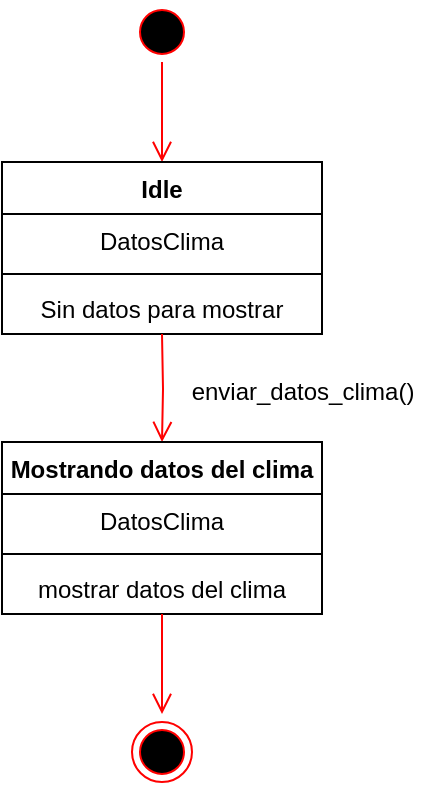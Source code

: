 <mxfile version="24.2.2" type="google">
  <diagram name="Página-1" id="kyNNvlNXIgBIGgoHtG8m">
    <mxGraphModel grid="1" page="1" gridSize="10" guides="1" tooltips="1" connect="1" arrows="1" fold="1" pageScale="1" pageWidth="827" pageHeight="1169" math="0" shadow="0">
      <root>
        <mxCell id="0" />
        <mxCell id="1" parent="0" />
        <mxCell id="u957ZreWrMzj7vGurl29-1" value="" style="ellipse;html=1;shape=startState;fillColor=#000000;strokeColor=#ff0000;" vertex="1" parent="1">
          <mxGeometry x="180" y="20" width="30" height="30" as="geometry" />
        </mxCell>
        <mxCell id="u957ZreWrMzj7vGurl29-2" value="" style="edgeStyle=orthogonalEdgeStyle;html=1;verticalAlign=bottom;endArrow=open;endSize=8;strokeColor=#ff0000;rounded=0;" edge="1" parent="1" source="u957ZreWrMzj7vGurl29-1">
          <mxGeometry relative="1" as="geometry">
            <mxPoint x="195" y="100" as="targetPoint" />
          </mxGeometry>
        </mxCell>
        <mxCell id="u957ZreWrMzj7vGurl29-3" value="Idle" style="swimlane;fontStyle=1;align=center;verticalAlign=top;childLayout=stackLayout;horizontal=1;startSize=26;horizontalStack=0;resizeParent=1;resizeParentMax=0;resizeLast=0;collapsible=1;marginBottom=0;whiteSpace=wrap;html=1;" vertex="1" parent="1">
          <mxGeometry x="115" y="100" width="160" height="86" as="geometry" />
        </mxCell>
        <mxCell id="u957ZreWrMzj7vGurl29-4" value="DatosClima" style="text;strokeColor=none;fillColor=none;align=center;verticalAlign=top;spacingLeft=4;spacingRight=4;overflow=hidden;rotatable=0;points=[[0,0.5],[1,0.5]];portConstraint=eastwest;whiteSpace=wrap;html=1;" vertex="1" parent="u957ZreWrMzj7vGurl29-3">
          <mxGeometry y="26" width="160" height="26" as="geometry" />
        </mxCell>
        <mxCell id="u957ZreWrMzj7vGurl29-5" value="" style="line;strokeWidth=1;fillColor=none;align=left;verticalAlign=middle;spacingTop=-1;spacingLeft=3;spacingRight=3;rotatable=0;labelPosition=right;points=[];portConstraint=eastwest;strokeColor=inherit;" vertex="1" parent="u957ZreWrMzj7vGurl29-3">
          <mxGeometry y="52" width="160" height="8" as="geometry" />
        </mxCell>
        <mxCell id="u957ZreWrMzj7vGurl29-6" value="Sin datos para mostrar" style="text;strokeColor=none;fillColor=none;align=center;verticalAlign=top;spacingLeft=4;spacingRight=4;overflow=hidden;rotatable=0;points=[[0,0.5],[1,0.5]];portConstraint=eastwest;whiteSpace=wrap;html=1;" vertex="1" parent="u957ZreWrMzj7vGurl29-3">
          <mxGeometry y="60" width="160" height="26" as="geometry" />
        </mxCell>
        <mxCell id="u957ZreWrMzj7vGurl29-7" value="" style="edgeStyle=orthogonalEdgeStyle;html=1;verticalAlign=bottom;endArrow=open;endSize=8;strokeColor=#ff0000;rounded=0;entryX=0.5;entryY=0;entryDx=0;entryDy=0;" edge="1" parent="1" target="u957ZreWrMzj7vGurl29-8">
          <mxGeometry relative="1" as="geometry">
            <mxPoint x="195" y="236" as="targetPoint" />
            <mxPoint x="195" y="186" as="sourcePoint" />
          </mxGeometry>
        </mxCell>
        <mxCell id="u957ZreWrMzj7vGurl29-8" value="Mostrando datos del clima" style="swimlane;fontStyle=1;align=center;verticalAlign=top;childLayout=stackLayout;horizontal=1;startSize=26;horizontalStack=0;resizeParent=1;resizeParentMax=0;resizeLast=0;collapsible=1;marginBottom=0;whiteSpace=wrap;html=1;" vertex="1" parent="1">
          <mxGeometry x="115" y="240" width="160" height="86" as="geometry" />
        </mxCell>
        <mxCell id="u957ZreWrMzj7vGurl29-9" value="DatosClima" style="text;strokeColor=none;fillColor=none;align=center;verticalAlign=top;spacingLeft=4;spacingRight=4;overflow=hidden;rotatable=0;points=[[0,0.5],[1,0.5]];portConstraint=eastwest;whiteSpace=wrap;html=1;" vertex="1" parent="u957ZreWrMzj7vGurl29-8">
          <mxGeometry y="26" width="160" height="26" as="geometry" />
        </mxCell>
        <mxCell id="u957ZreWrMzj7vGurl29-10" value="" style="line;strokeWidth=1;fillColor=none;align=left;verticalAlign=middle;spacingTop=-1;spacingLeft=3;spacingRight=3;rotatable=0;labelPosition=right;points=[];portConstraint=eastwest;strokeColor=inherit;" vertex="1" parent="u957ZreWrMzj7vGurl29-8">
          <mxGeometry y="52" width="160" height="8" as="geometry" />
        </mxCell>
        <mxCell id="u957ZreWrMzj7vGurl29-11" value="mostrar datos del clima" style="text;strokeColor=none;fillColor=none;align=center;verticalAlign=top;spacingLeft=4;spacingRight=4;overflow=hidden;rotatable=0;points=[[0,0.5],[1,0.5]];portConstraint=eastwest;whiteSpace=wrap;html=1;" vertex="1" parent="u957ZreWrMzj7vGurl29-8">
          <mxGeometry y="60" width="160" height="26" as="geometry" />
        </mxCell>
        <mxCell id="u957ZreWrMzj7vGurl29-12" value="" style="edgeStyle=orthogonalEdgeStyle;html=1;verticalAlign=bottom;endArrow=open;endSize=8;strokeColor=#ff0000;rounded=0;" edge="1" parent="1">
          <mxGeometry relative="1" as="geometry">
            <mxPoint x="195" y="376" as="targetPoint" />
            <mxPoint x="195" y="326" as="sourcePoint" />
          </mxGeometry>
        </mxCell>
        <mxCell id="u957ZreWrMzj7vGurl29-18" value="" style="ellipse;html=1;shape=endState;fillColor=#000000;strokeColor=#ff0000;" vertex="1" parent="1">
          <mxGeometry x="180" y="380" width="30" height="30" as="geometry" />
        </mxCell>
        <mxCell id="u957ZreWrMzj7vGurl29-19" value="enviar_datos_clima()" style="text;html=1;align=center;verticalAlign=middle;resizable=0;points=[];autosize=1;strokeColor=none;fillColor=none;" vertex="1" parent="1">
          <mxGeometry x="200" y="200" width="130" height="30" as="geometry" />
        </mxCell>
      </root>
    </mxGraphModel>
  </diagram>
</mxfile>
